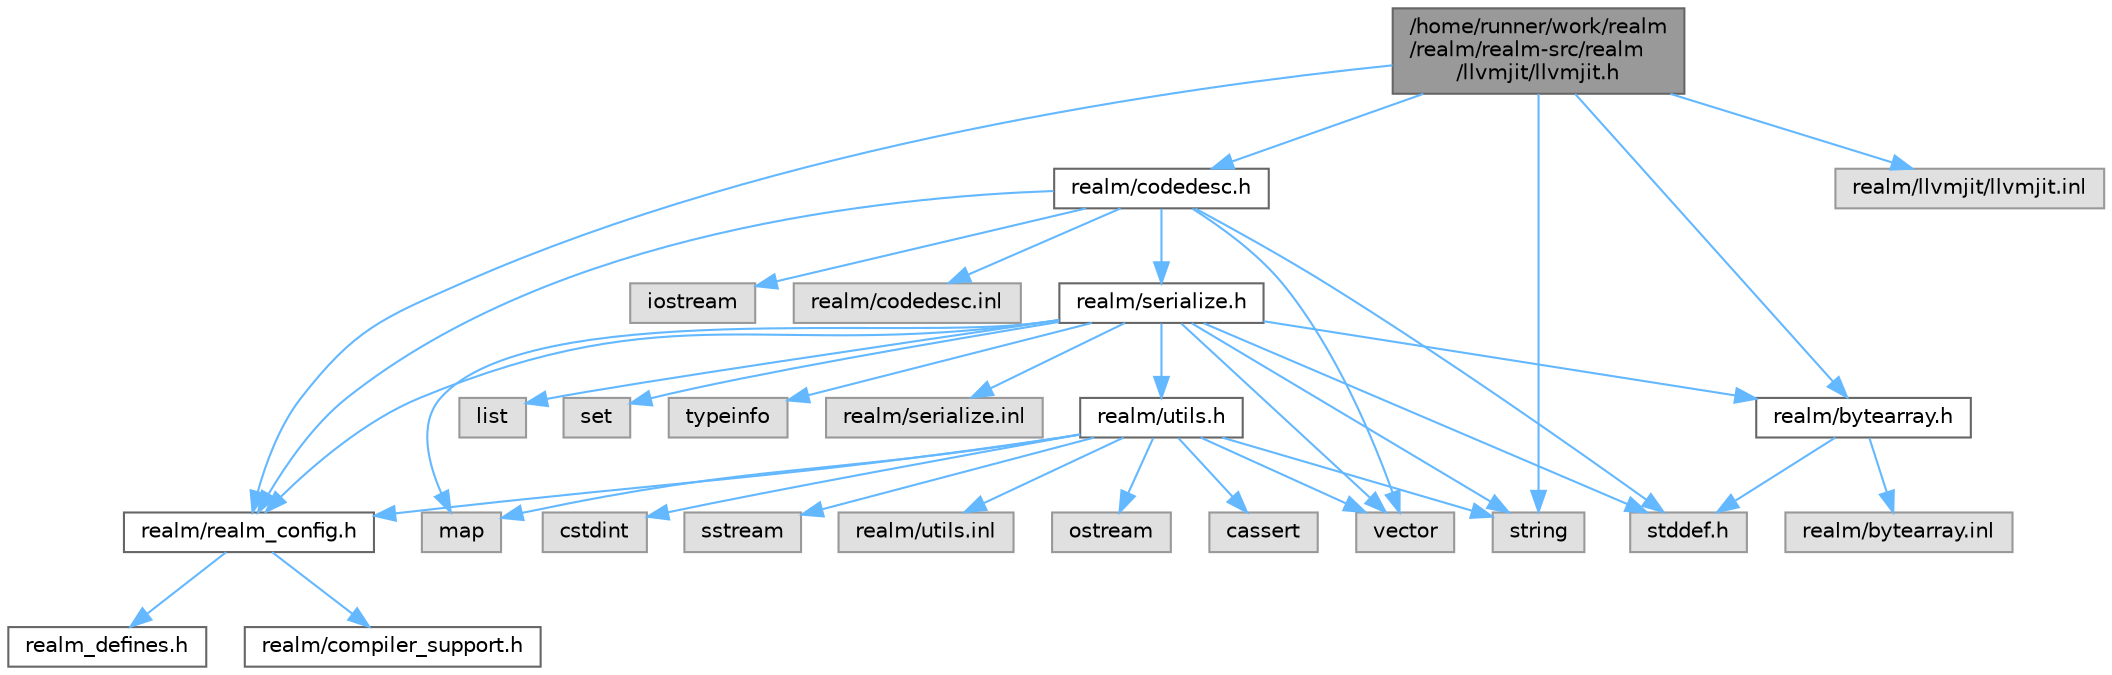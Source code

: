 digraph "/home/runner/work/realm/realm/realm-src/realm/llvmjit/llvmjit.h"
{
 // LATEX_PDF_SIZE
  bgcolor="transparent";
  edge [fontname=Helvetica,fontsize=10,labelfontname=Helvetica,labelfontsize=10];
  node [fontname=Helvetica,fontsize=10,shape=box,height=0.2,width=0.4];
  Node1 [id="Node000001",label="/home/runner/work/realm\l/realm/realm-src/realm\l/llvmjit/llvmjit.h",height=0.2,width=0.4,color="gray40", fillcolor="grey60", style="filled", fontcolor="black",tooltip=" "];
  Node1 -> Node2 [id="edge1_Node000001_Node000002",color="steelblue1",style="solid",tooltip=" "];
  Node2 [id="Node000002",label="realm/realm_config.h",height=0.2,width=0.4,color="grey40", fillcolor="white", style="filled",URL="$realm__config_8h.html",tooltip=" "];
  Node2 -> Node3 [id="edge2_Node000002_Node000003",color="steelblue1",style="solid",tooltip=" "];
  Node3 [id="Node000003",label="realm_defines.h",height=0.2,width=0.4,color="grey40", fillcolor="white", style="filled",URL="$realm__defines_8h.html",tooltip=" "];
  Node2 -> Node4 [id="edge3_Node000002_Node000004",color="steelblue1",style="solid",tooltip=" "];
  Node4 [id="Node000004",label="realm/compiler_support.h",height=0.2,width=0.4,color="grey40", fillcolor="white", style="filled",URL="$compiler__support_8h.html",tooltip=" "];
  Node1 -> Node5 [id="edge4_Node000001_Node000005",color="steelblue1",style="solid",tooltip=" "];
  Node5 [id="Node000005",label="realm/codedesc.h",height=0.2,width=0.4,color="grey40", fillcolor="white", style="filled",URL="$codedesc_8h.html",tooltip=" "];
  Node5 -> Node2 [id="edge5_Node000005_Node000002",color="steelblue1",style="solid",tooltip=" "];
  Node5 -> Node6 [id="edge6_Node000005_Node000006",color="steelblue1",style="solid",tooltip=" "];
  Node6 [id="Node000006",label="realm/serialize.h",height=0.2,width=0.4,color="grey40", fillcolor="white", style="filled",URL="$serialize_8h.html",tooltip=" "];
  Node6 -> Node2 [id="edge7_Node000006_Node000002",color="steelblue1",style="solid",tooltip=" "];
  Node6 -> Node7 [id="edge8_Node000006_Node000007",color="steelblue1",style="solid",tooltip=" "];
  Node7 [id="Node000007",label="realm/bytearray.h",height=0.2,width=0.4,color="grey40", fillcolor="white", style="filled",URL="$bytearray_8h.html",tooltip=" "];
  Node7 -> Node8 [id="edge9_Node000007_Node000008",color="steelblue1",style="solid",tooltip=" "];
  Node8 [id="Node000008",label="stddef.h",height=0.2,width=0.4,color="grey60", fillcolor="#E0E0E0", style="filled",tooltip=" "];
  Node7 -> Node9 [id="edge10_Node000007_Node000009",color="steelblue1",style="solid",tooltip=" "];
  Node9 [id="Node000009",label="realm/bytearray.inl",height=0.2,width=0.4,color="grey60", fillcolor="#E0E0E0", style="filled",tooltip=" "];
  Node6 -> Node10 [id="edge11_Node000006_Node000010",color="steelblue1",style="solid",tooltip=" "];
  Node10 [id="Node000010",label="realm/utils.h",height=0.2,width=0.4,color="grey40", fillcolor="white", style="filled",URL="$utils_8h.html",tooltip=" "];
  Node10 -> Node2 [id="edge12_Node000010_Node000002",color="steelblue1",style="solid",tooltip=" "];
  Node10 -> Node11 [id="edge13_Node000010_Node000011",color="steelblue1",style="solid",tooltip=" "];
  Node11 [id="Node000011",label="string",height=0.2,width=0.4,color="grey60", fillcolor="#E0E0E0", style="filled",tooltip=" "];
  Node10 -> Node12 [id="edge14_Node000010_Node000012",color="steelblue1",style="solid",tooltip=" "];
  Node12 [id="Node000012",label="ostream",height=0.2,width=0.4,color="grey60", fillcolor="#E0E0E0", style="filled",tooltip=" "];
  Node10 -> Node13 [id="edge15_Node000010_Node000013",color="steelblue1",style="solid",tooltip=" "];
  Node13 [id="Node000013",label="vector",height=0.2,width=0.4,color="grey60", fillcolor="#E0E0E0", style="filled",tooltip=" "];
  Node10 -> Node14 [id="edge16_Node000010_Node000014",color="steelblue1",style="solid",tooltip=" "];
  Node14 [id="Node000014",label="map",height=0.2,width=0.4,color="grey60", fillcolor="#E0E0E0", style="filled",tooltip=" "];
  Node10 -> Node15 [id="edge17_Node000010_Node000015",color="steelblue1",style="solid",tooltip=" "];
  Node15 [id="Node000015",label="cassert",height=0.2,width=0.4,color="grey60", fillcolor="#E0E0E0", style="filled",tooltip=" "];
  Node10 -> Node16 [id="edge18_Node000010_Node000016",color="steelblue1",style="solid",tooltip=" "];
  Node16 [id="Node000016",label="cstdint",height=0.2,width=0.4,color="grey60", fillcolor="#E0E0E0", style="filled",tooltip=" "];
  Node10 -> Node17 [id="edge19_Node000010_Node000017",color="steelblue1",style="solid",tooltip=" "];
  Node17 [id="Node000017",label="sstream",height=0.2,width=0.4,color="grey60", fillcolor="#E0E0E0", style="filled",tooltip=" "];
  Node10 -> Node18 [id="edge20_Node000010_Node000018",color="steelblue1",style="solid",tooltip=" "];
  Node18 [id="Node000018",label="realm/utils.inl",height=0.2,width=0.4,color="grey60", fillcolor="#E0E0E0", style="filled",tooltip=" "];
  Node6 -> Node8 [id="edge21_Node000006_Node000008",color="steelblue1",style="solid",tooltip=" "];
  Node6 -> Node13 [id="edge22_Node000006_Node000013",color="steelblue1",style="solid",tooltip=" "];
  Node6 -> Node19 [id="edge23_Node000006_Node000019",color="steelblue1",style="solid",tooltip=" "];
  Node19 [id="Node000019",label="list",height=0.2,width=0.4,color="grey60", fillcolor="#E0E0E0", style="filled",tooltip=" "];
  Node6 -> Node20 [id="edge24_Node000006_Node000020",color="steelblue1",style="solid",tooltip=" "];
  Node20 [id="Node000020",label="set",height=0.2,width=0.4,color="grey60", fillcolor="#E0E0E0", style="filled",tooltip=" "];
  Node6 -> Node14 [id="edge25_Node000006_Node000014",color="steelblue1",style="solid",tooltip=" "];
  Node6 -> Node11 [id="edge26_Node000006_Node000011",color="steelblue1",style="solid",tooltip=" "];
  Node6 -> Node21 [id="edge27_Node000006_Node000021",color="steelblue1",style="solid",tooltip=" "];
  Node21 [id="Node000021",label="typeinfo",height=0.2,width=0.4,color="grey60", fillcolor="#E0E0E0", style="filled",tooltip=" "];
  Node6 -> Node22 [id="edge28_Node000006_Node000022",color="steelblue1",style="solid",tooltip=" "];
  Node22 [id="Node000022",label="realm/serialize.inl",height=0.2,width=0.4,color="grey60", fillcolor="#E0E0E0", style="filled",tooltip=" "];
  Node5 -> Node8 [id="edge29_Node000005_Node000008",color="steelblue1",style="solid",tooltip=" "];
  Node5 -> Node13 [id="edge30_Node000005_Node000013",color="steelblue1",style="solid",tooltip=" "];
  Node5 -> Node23 [id="edge31_Node000005_Node000023",color="steelblue1",style="solid",tooltip=" "];
  Node23 [id="Node000023",label="iostream",height=0.2,width=0.4,color="grey60", fillcolor="#E0E0E0", style="filled",tooltip=" "];
  Node5 -> Node24 [id="edge32_Node000005_Node000024",color="steelblue1",style="solid",tooltip=" "];
  Node24 [id="Node000024",label="realm/codedesc.inl",height=0.2,width=0.4,color="grey60", fillcolor="#E0E0E0", style="filled",tooltip=" "];
  Node1 -> Node7 [id="edge33_Node000001_Node000007",color="steelblue1",style="solid",tooltip=" "];
  Node1 -> Node11 [id="edge34_Node000001_Node000011",color="steelblue1",style="solid",tooltip=" "];
  Node1 -> Node25 [id="edge35_Node000001_Node000025",color="steelblue1",style="solid",tooltip=" "];
  Node25 [id="Node000025",label="realm/llvmjit/llvmjit.inl",height=0.2,width=0.4,color="grey60", fillcolor="#E0E0E0", style="filled",tooltip=" "];
}
